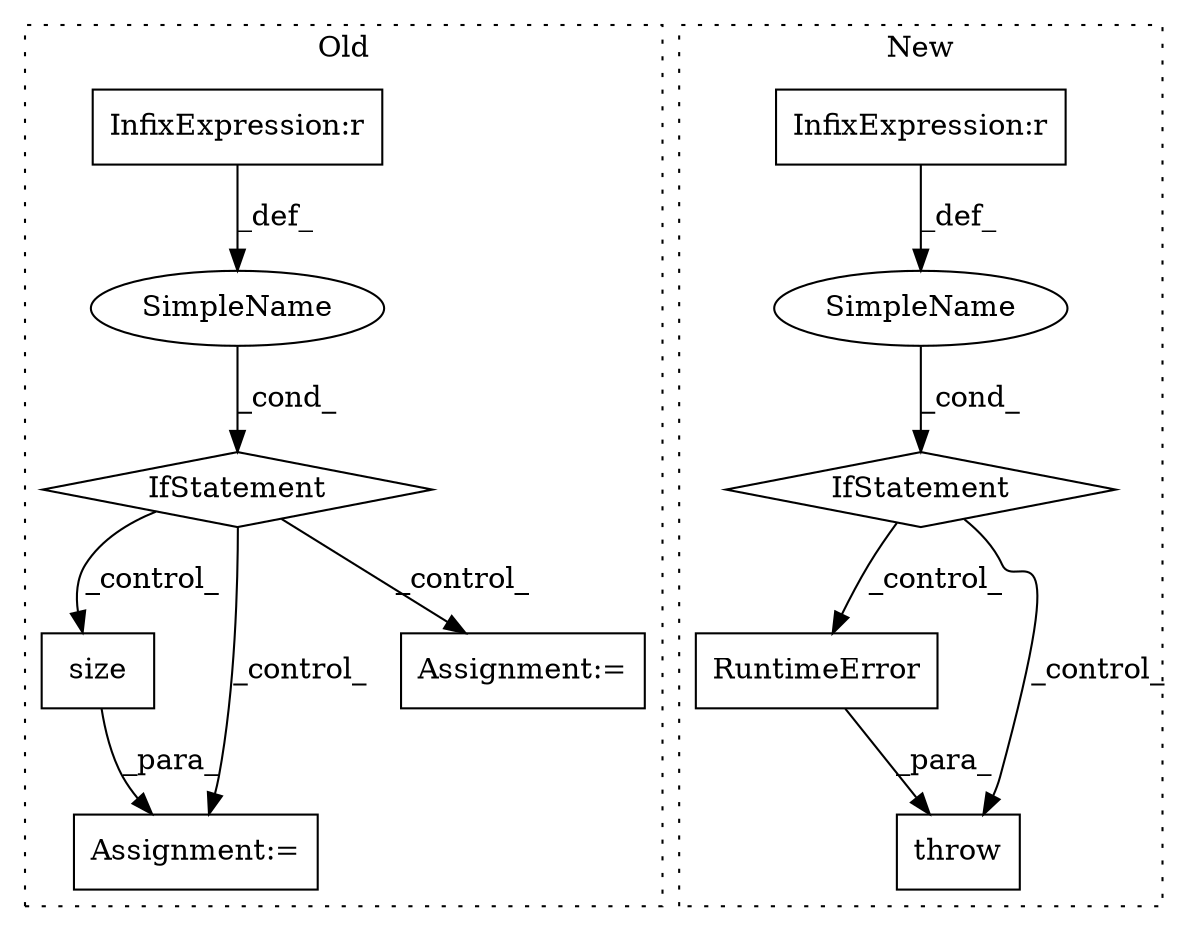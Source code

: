 digraph G {
subgraph cluster0 {
1 [label="size" a="32" s="16691,16697" l="5,1" shape="box"];
7 [label="Assignment:=" a="7" s="16667" l="1" shape="box"];
8 [label="IfStatement" a="25" s="16524,16586" l="4,2" shape="diamond"];
9 [label="SimpleName" a="42" s="" l="" shape="ellipse"];
10 [label="InfixExpression:r" a="27" s="16550" l="4" shape="box"];
11 [label="Assignment:=" a="7" s="16766" l="1" shape="box"];
label = "Old";
style="dotted";
}
subgraph cluster1 {
2 [label="RuntimeError" a="32" s="17088,17215" l="13,1" shape="box"];
3 [label="throw" a="53" s="17082" l="6" shape="box"];
4 [label="IfStatement" a="25" s="16980,17024" l="4,2" shape="diamond"];
5 [label="SimpleName" a="42" s="" l="" shape="ellipse"];
6 [label="InfixExpression:r" a="27" s="16995" l="4" shape="box"];
label = "New";
style="dotted";
}
1 -> 7 [label="_para_"];
2 -> 3 [label="_para_"];
4 -> 2 [label="_control_"];
4 -> 3 [label="_control_"];
5 -> 4 [label="_cond_"];
6 -> 5 [label="_def_"];
8 -> 7 [label="_control_"];
8 -> 1 [label="_control_"];
8 -> 11 [label="_control_"];
9 -> 8 [label="_cond_"];
10 -> 9 [label="_def_"];
}